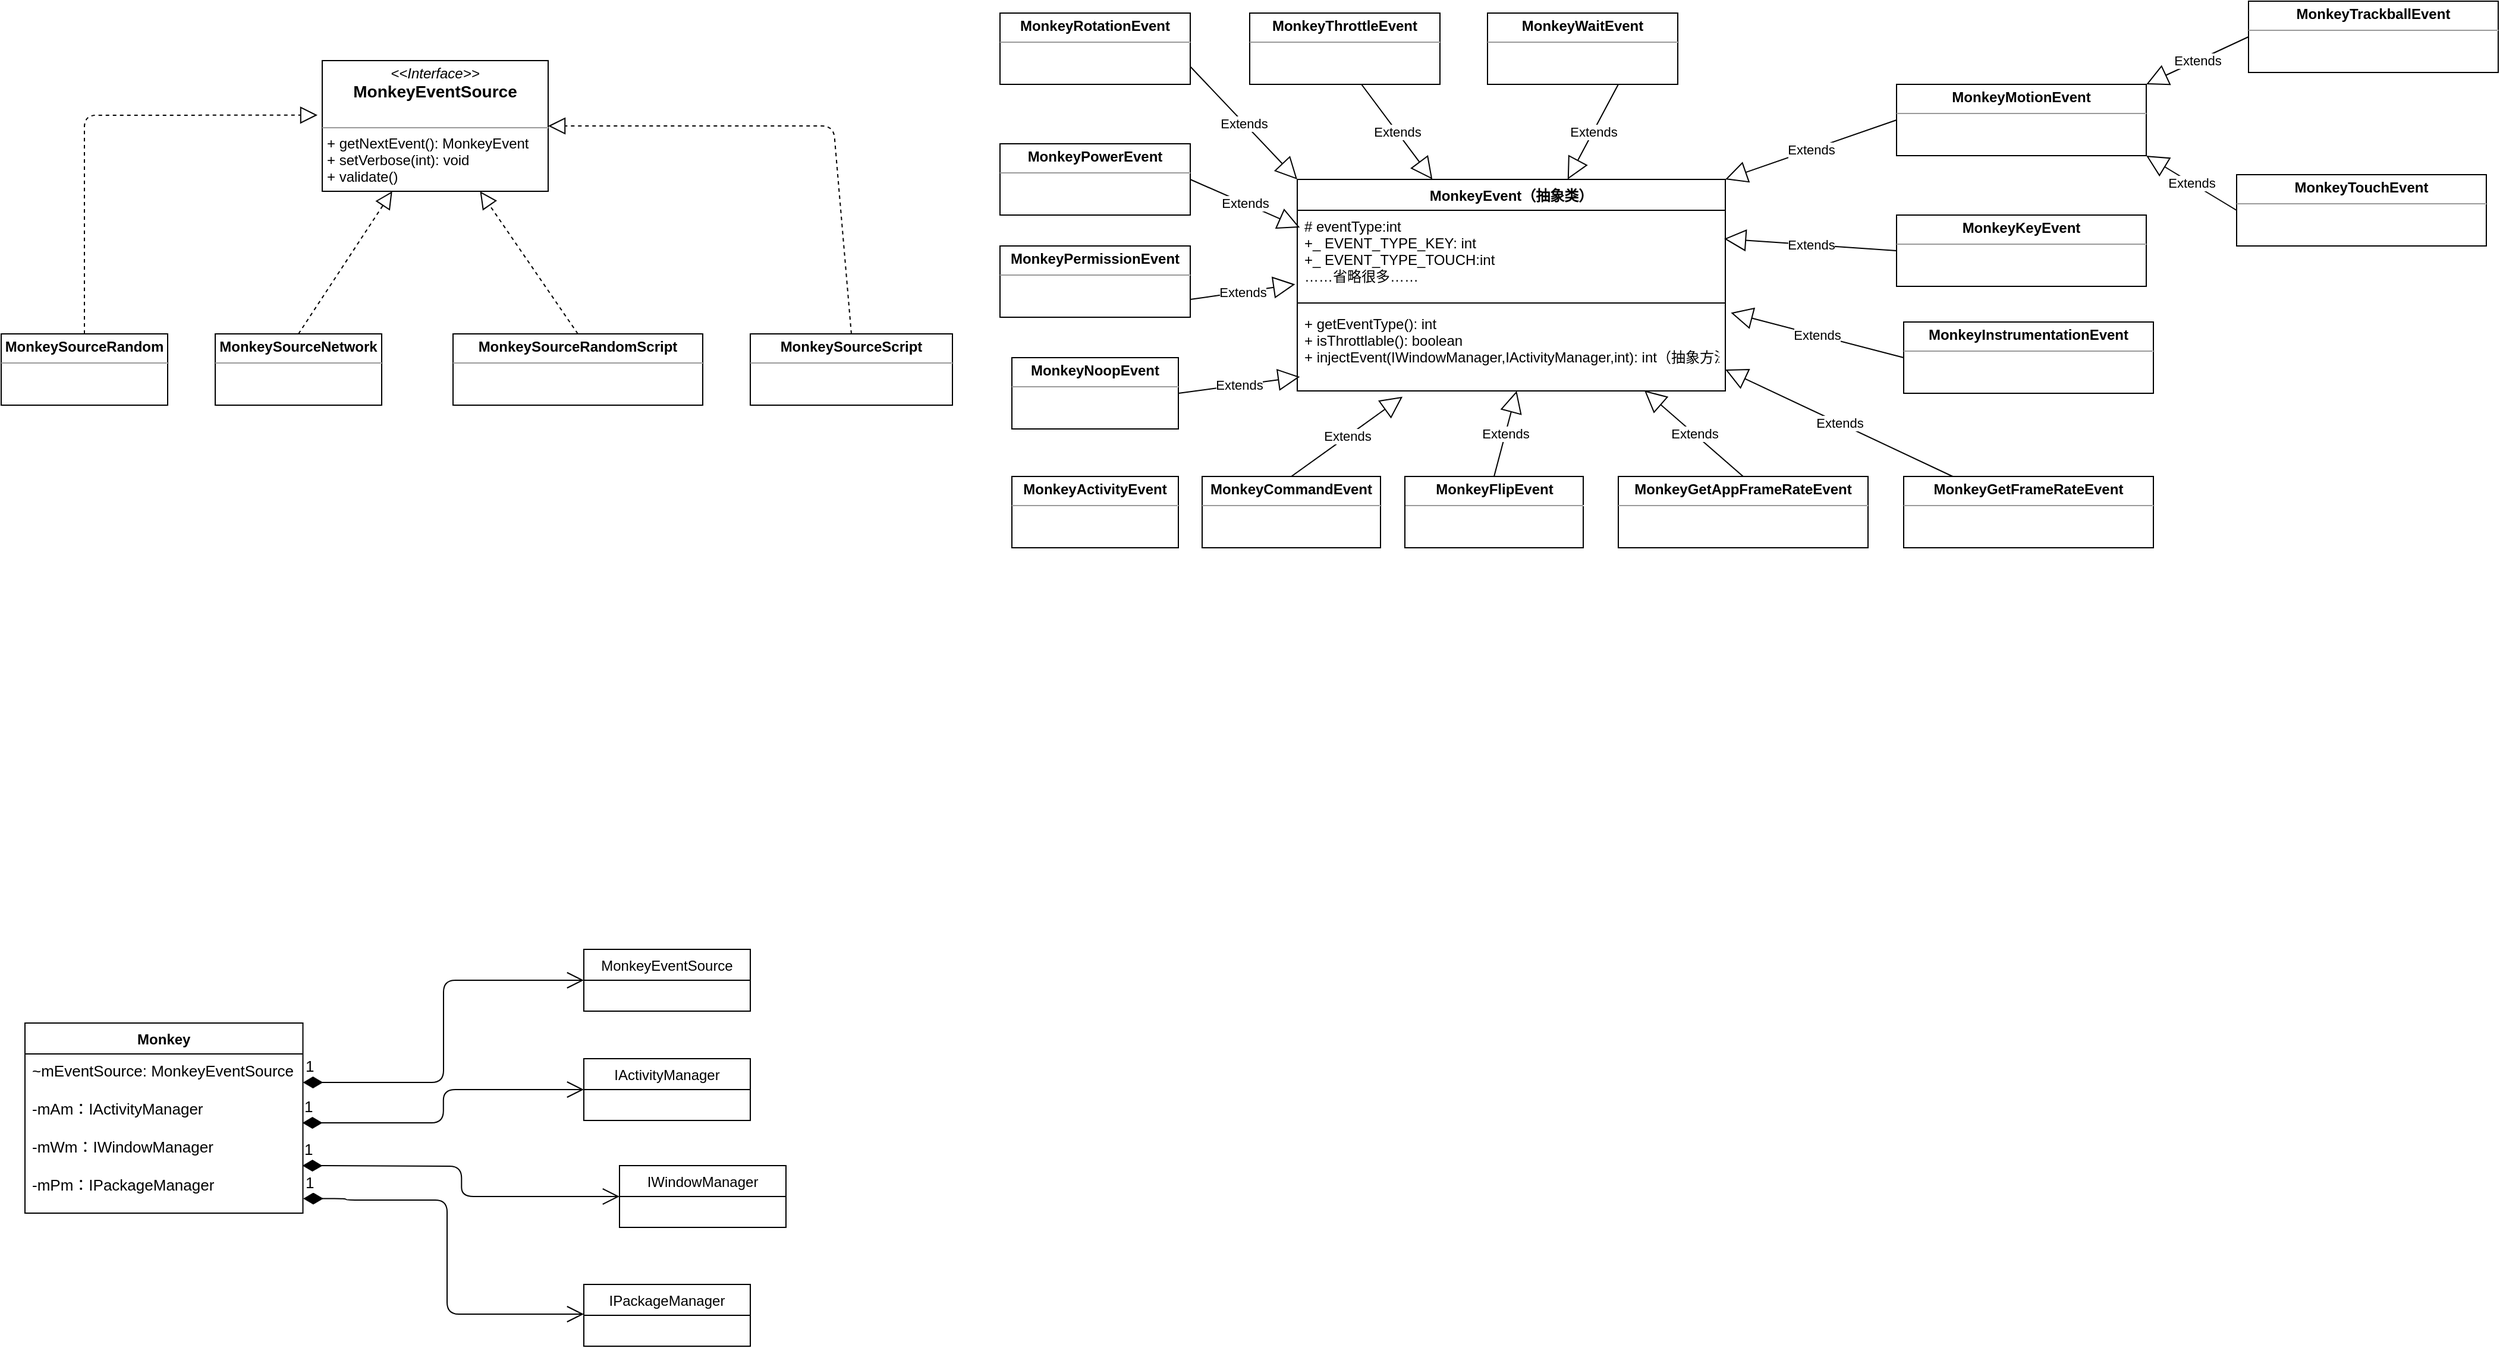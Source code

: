 <mxfile version="14.6.0" type="github">
  <diagram id="9hrWZ2OlY2vGvy5pUk7n" name="Page-1">
    <mxGraphModel dx="1626" dy="1869" grid="1" gridSize="10" guides="1" tooltips="1" connect="1" arrows="1" fold="1" page="1" pageScale="1" pageWidth="827" pageHeight="1169" math="0" shadow="0">
      <root>
        <mxCell id="0" />
        <mxCell id="1" parent="0" />
        <mxCell id="KLcH92BCnN7EI7pnvY39-1" value="Monkey" style="swimlane;fontStyle=1;align=center;verticalAlign=top;childLayout=stackLayout;horizontal=1;startSize=26;horizontalStack=0;resizeParent=1;resizeParentMax=0;resizeLast=0;collapsible=1;marginBottom=0;" parent="1" vertex="1">
          <mxGeometry x="80" y="10" width="233.75" height="160" as="geometry">
            <mxRectangle x="150" y="30" width="80" height="26" as="alternateBounds" />
          </mxGeometry>
        </mxCell>
        <mxCell id="KLcH92BCnN7EI7pnvY39-2" value="~mEventSource: MonkeyEventSource&#xa;&#xa;-mAm：IActivityManager&#xa;&#xa;-mWm：IWindowManager&#xa;&#xa;-mPm：IPackageManager&#xa;" style="text;strokeColor=none;fillColor=none;align=left;verticalAlign=top;spacingLeft=4;spacingRight=4;overflow=hidden;rotatable=0;points=[[0,0.5],[1,0.5]];portConstraint=eastwest;fontSize=13;" parent="KLcH92BCnN7EI7pnvY39-1" vertex="1">
          <mxGeometry y="26" width="233.75" height="134" as="geometry" />
        </mxCell>
        <mxCell id="KLcH92BCnN7EI7pnvY39-5" value="MonkeyEventSource" style="swimlane;fontStyle=0;childLayout=stackLayout;horizontal=1;startSize=26;fillColor=none;horizontalStack=0;resizeParent=1;resizeParentMax=0;resizeLast=0;collapsible=1;marginBottom=0;" parent="1" vertex="1">
          <mxGeometry x="550" y="-52" width="140" height="52" as="geometry">
            <mxRectangle x="471" y="59" width="140" height="26" as="alternateBounds" />
          </mxGeometry>
        </mxCell>
        <mxCell id="KLcH92BCnN7EI7pnvY39-32" value="IActivityManager" style="swimlane;fontStyle=0;childLayout=stackLayout;horizontal=1;startSize=26;fillColor=none;horizontalStack=0;resizeParent=1;resizeParentMax=0;resizeLast=0;collapsible=1;marginBottom=0;" parent="1" vertex="1">
          <mxGeometry x="550" y="40" width="140" height="52" as="geometry">
            <mxRectangle x="471" y="59" width="140" height="26" as="alternateBounds" />
          </mxGeometry>
        </mxCell>
        <mxCell id="KLcH92BCnN7EI7pnvY39-34" value="IWindowManager" style="swimlane;fontStyle=0;childLayout=stackLayout;horizontal=1;startSize=26;fillColor=none;horizontalStack=0;resizeParent=1;resizeParentMax=0;resizeLast=0;collapsible=1;marginBottom=0;" parent="1" vertex="1">
          <mxGeometry x="580" y="130" width="140" height="52" as="geometry">
            <mxRectangle x="471" y="59" width="140" height="26" as="alternateBounds" />
          </mxGeometry>
        </mxCell>
        <mxCell id="KLcH92BCnN7EI7pnvY39-36" value="IPackageManager" style="swimlane;fontStyle=0;childLayout=stackLayout;horizontal=1;startSize=26;fillColor=none;horizontalStack=0;resizeParent=1;resizeParentMax=0;resizeLast=0;collapsible=1;marginBottom=0;" parent="1" vertex="1">
          <mxGeometry x="550" y="230" width="140" height="52" as="geometry">
            <mxRectangle x="471" y="59" width="140" height="26" as="alternateBounds" />
          </mxGeometry>
        </mxCell>
        <mxCell id="KLcH92BCnN7EI7pnvY39-57" value="1" style="endArrow=open;html=1;endSize=12;startArrow=diamondThin;startSize=14;startFill=1;edgeStyle=orthogonalEdgeStyle;align=left;verticalAlign=bottom;fontSize=13;entryX=0;entryY=0.5;entryDx=0;entryDy=0;" parent="1" target="KLcH92BCnN7EI7pnvY39-5" edge="1">
          <mxGeometry x="-1" y="3" relative="1" as="geometry">
            <mxPoint x="313.75" y="60" as="sourcePoint" />
            <mxPoint x="473.75" y="60" as="targetPoint" />
            <Array as="points">
              <mxPoint x="432" y="60" />
              <mxPoint x="432" y="-26" />
            </Array>
          </mxGeometry>
        </mxCell>
        <mxCell id="KLcH92BCnN7EI7pnvY39-58" value="1" style="endArrow=open;html=1;endSize=12;startArrow=diamondThin;startSize=14;startFill=1;edgeStyle=orthogonalEdgeStyle;align=left;verticalAlign=bottom;fontSize=13;exitX=0.998;exitY=0.433;exitDx=0;exitDy=0;exitPerimeter=0;entryX=0;entryY=0.5;entryDx=0;entryDy=0;" parent="1" source="KLcH92BCnN7EI7pnvY39-2" target="KLcH92BCnN7EI7pnvY39-32" edge="1">
          <mxGeometry x="-1" y="3" relative="1" as="geometry">
            <mxPoint x="320" y="90" as="sourcePoint" />
            <mxPoint x="480" y="90" as="targetPoint" />
          </mxGeometry>
        </mxCell>
        <mxCell id="KLcH92BCnN7EI7pnvY39-60" value="1" style="endArrow=open;html=1;endSize=12;startArrow=diamondThin;startSize=14;startFill=1;edgeStyle=orthogonalEdgeStyle;align=left;verticalAlign=bottom;fontSize=13;exitX=0.998;exitY=0.433;exitDx=0;exitDy=0;exitPerimeter=0;entryX=0;entryY=0.5;entryDx=0;entryDy=0;" parent="1" target="KLcH92BCnN7EI7pnvY39-34" edge="1">
          <mxGeometry x="-1" y="3" relative="1" as="geometry">
            <mxPoint x="313.283" y="130.002" as="sourcePoint" />
            <mxPoint x="550" y="101.98" as="targetPoint" />
          </mxGeometry>
        </mxCell>
        <mxCell id="KLcH92BCnN7EI7pnvY39-61" value="1" style="endArrow=open;html=1;endSize=12;startArrow=diamondThin;startSize=14;startFill=1;edgeStyle=orthogonalEdgeStyle;align=left;verticalAlign=bottom;fontSize=13;entryX=0;entryY=0.5;entryDx=0;entryDy=0;exitX=1.001;exitY=0.916;exitDx=0;exitDy=0;exitPerimeter=0;" parent="1" edge="1">
          <mxGeometry x="-1" y="3" relative="1" as="geometry">
            <mxPoint x="313.984" y="157.744" as="sourcePoint" />
            <mxPoint x="550" y="255" as="targetPoint" />
            <Array as="points">
              <mxPoint x="350" y="158" />
              <mxPoint x="350" y="159" />
              <mxPoint x="435" y="159" />
              <mxPoint x="435" y="255" />
            </Array>
          </mxGeometry>
        </mxCell>
        <mxCell id="YMuANcOd0X8EwazFm_TY-2" value="&lt;p style=&quot;margin: 0px ; margin-top: 4px ; text-align: center&quot;&gt;&lt;i&gt;&amp;lt;&amp;lt;Interface&amp;gt;&amp;gt;&lt;/i&gt;&lt;br&gt;&lt;b&gt;&lt;font style=&quot;font-size: 14px&quot;&gt;MonkeyEventSource&lt;/font&gt;&lt;/b&gt;&lt;/p&gt;&lt;p style=&quot;margin: 0px ; margin-left: 4px&quot;&gt;&lt;br&gt;&lt;/p&gt;&lt;hr size=&quot;1&quot;&gt;&lt;p style=&quot;margin: 0px ; margin-left: 4px&quot;&gt;+ getNextEvent(): MonkeyEvent&lt;br&gt;+ setVerbose(int): void&lt;/p&gt;&lt;p style=&quot;margin: 0px ; margin-left: 4px&quot;&gt;+ validate()&lt;/p&gt;" style="verticalAlign=top;align=left;overflow=fill;fontSize=12;fontFamily=Helvetica;html=1;" vertex="1" parent="1">
          <mxGeometry x="330" y="-800" width="190" height="110" as="geometry" />
        </mxCell>
        <mxCell id="YMuANcOd0X8EwazFm_TY-3" value="&lt;p style=&quot;margin: 0px ; margin-top: 4px ; text-align: center&quot;&gt;&lt;b&gt;MonkeySourceRandom&lt;/b&gt;&lt;/p&gt;&lt;hr size=&quot;1&quot;&gt;&lt;div style=&quot;height: 2px&quot;&gt;&lt;/div&gt;" style="verticalAlign=top;align=left;overflow=fill;fontSize=12;fontFamily=Helvetica;html=1;" vertex="1" parent="1">
          <mxGeometry x="60" y="-570" width="140" height="60" as="geometry" />
        </mxCell>
        <mxCell id="YMuANcOd0X8EwazFm_TY-5" value="" style="endArrow=block;dashed=1;endFill=0;endSize=12;html=1;entryX=-0.021;entryY=0.417;entryDx=0;entryDy=0;entryPerimeter=0;exitX=0.5;exitY=0;exitDx=0;exitDy=0;" edge="1" parent="1" source="YMuANcOd0X8EwazFm_TY-3" target="YMuANcOd0X8EwazFm_TY-2">
          <mxGeometry width="160" relative="1" as="geometry">
            <mxPoint x="70" y="-660" as="sourcePoint" />
            <mxPoint x="230" y="-660" as="targetPoint" />
            <Array as="points">
              <mxPoint x="130" y="-754" />
            </Array>
          </mxGeometry>
        </mxCell>
        <mxCell id="YMuANcOd0X8EwazFm_TY-7" value="&lt;p style=&quot;margin: 0px ; margin-top: 4px ; text-align: center&quot;&gt;&lt;b&gt;MonkeySourceNetwork&lt;/b&gt;&lt;/p&gt;&lt;hr size=&quot;1&quot;&gt;&lt;div style=&quot;height: 2px&quot;&gt;&lt;/div&gt;" style="verticalAlign=top;align=left;overflow=fill;fontSize=12;fontFamily=Helvetica;html=1;" vertex="1" parent="1">
          <mxGeometry x="240" y="-570" width="140" height="60" as="geometry" />
        </mxCell>
        <mxCell id="YMuANcOd0X8EwazFm_TY-8" value="" style="endArrow=block;dashed=1;endFill=0;endSize=12;html=1;exitX=0.5;exitY=0;exitDx=0;exitDy=0;" edge="1" parent="1" source="YMuANcOd0X8EwazFm_TY-7" target="YMuANcOd0X8EwazFm_TY-2">
          <mxGeometry width="160" relative="1" as="geometry">
            <mxPoint x="340" y="-620" as="sourcePoint" />
            <mxPoint x="500" y="-620" as="targetPoint" />
          </mxGeometry>
        </mxCell>
        <mxCell id="YMuANcOd0X8EwazFm_TY-9" value="&lt;p style=&quot;margin: 0px ; margin-top: 4px ; text-align: center&quot;&gt;&lt;b&gt;MonkeySourceRandomScript&lt;/b&gt;&lt;/p&gt;&lt;hr size=&quot;1&quot;&gt;&lt;div style=&quot;height: 2px&quot;&gt;&lt;/div&gt;" style="verticalAlign=top;align=left;overflow=fill;fontSize=12;fontFamily=Helvetica;html=1;" vertex="1" parent="1">
          <mxGeometry x="440" y="-570" width="210" height="60" as="geometry" />
        </mxCell>
        <mxCell id="YMuANcOd0X8EwazFm_TY-10" value="" style="endArrow=block;dashed=1;endFill=0;endSize=12;html=1;exitX=0.5;exitY=0;exitDx=0;exitDy=0;" edge="1" parent="1" source="YMuANcOd0X8EwazFm_TY-9" target="YMuANcOd0X8EwazFm_TY-2">
          <mxGeometry width="160" relative="1" as="geometry">
            <mxPoint x="400" y="-570" as="sourcePoint" />
            <mxPoint x="460" y="-670" as="targetPoint" />
          </mxGeometry>
        </mxCell>
        <mxCell id="YMuANcOd0X8EwazFm_TY-14" value="&lt;p style=&quot;margin: 0px ; margin-top: 4px ; text-align: center&quot;&gt;&lt;b&gt;MonkeySourceScript&lt;/b&gt;&lt;/p&gt;&lt;hr size=&quot;1&quot;&gt;&lt;div style=&quot;height: 2px&quot;&gt;&lt;br&gt;&lt;/div&gt;" style="verticalAlign=top;align=left;overflow=fill;fontSize=12;fontFamily=Helvetica;html=1;" vertex="1" parent="1">
          <mxGeometry x="690" y="-570" width="170" height="60" as="geometry" />
        </mxCell>
        <mxCell id="YMuANcOd0X8EwazFm_TY-16" value="" style="endArrow=block;dashed=1;endFill=0;endSize=12;html=1;exitX=0.5;exitY=0;exitDx=0;exitDy=0;entryX=1;entryY=0.5;entryDx=0;entryDy=0;" edge="1" parent="1" source="YMuANcOd0X8EwazFm_TY-14" target="YMuANcOd0X8EwazFm_TY-2">
          <mxGeometry width="160" relative="1" as="geometry">
            <mxPoint x="772.29" y="-584" as="sourcePoint" />
            <mxPoint x="690.004" y="-704" as="targetPoint" />
            <Array as="points">
              <mxPoint x="760" y="-745" />
            </Array>
          </mxGeometry>
        </mxCell>
        <mxCell id="YMuANcOd0X8EwazFm_TY-17" value="MonkeyEvent（抽象类）" style="swimlane;fontStyle=1;align=center;verticalAlign=top;childLayout=stackLayout;horizontal=1;startSize=26;horizontalStack=0;resizeParent=1;resizeParentMax=0;resizeLast=0;collapsible=1;marginBottom=0;" vertex="1" parent="1">
          <mxGeometry x="1150" y="-700" width="360" height="178" as="geometry" />
        </mxCell>
        <mxCell id="YMuANcOd0X8EwazFm_TY-18" value="# eventType:int&#xa;+_ EVENT_TYPE_KEY: int&#xa;+_ EVENT_TYPE_TOUCH:int&#xa;……省略很多……&#xa;&#xa;" style="text;strokeColor=none;fillColor=none;align=left;verticalAlign=top;spacingLeft=4;spacingRight=4;overflow=hidden;rotatable=0;points=[[0,0.5],[1,0.5]];portConstraint=eastwest;" vertex="1" parent="YMuANcOd0X8EwazFm_TY-17">
          <mxGeometry y="26" width="360" height="74" as="geometry" />
        </mxCell>
        <mxCell id="YMuANcOd0X8EwazFm_TY-19" value="" style="line;strokeWidth=1;fillColor=none;align=left;verticalAlign=middle;spacingTop=-1;spacingLeft=3;spacingRight=3;rotatable=0;labelPosition=right;points=[];portConstraint=eastwest;" vertex="1" parent="YMuANcOd0X8EwazFm_TY-17">
          <mxGeometry y="100" width="360" height="8" as="geometry" />
        </mxCell>
        <mxCell id="YMuANcOd0X8EwazFm_TY-20" value="+ getEventType(): int&#xa;+ isThrottlable(): boolean&#xa;+ injectEvent(IWindowManager,IActivityManager,int): int（抽象方法）" style="text;strokeColor=none;fillColor=none;align=left;verticalAlign=top;spacingLeft=4;spacingRight=4;overflow=hidden;rotatable=0;points=[[0,0.5],[1,0.5]];portConstraint=eastwest;" vertex="1" parent="YMuANcOd0X8EwazFm_TY-17">
          <mxGeometry y="108" width="360" height="70" as="geometry" />
        </mxCell>
        <mxCell id="YMuANcOd0X8EwazFm_TY-21" value="&lt;p style=&quot;margin: 0px ; margin-top: 4px ; text-align: center&quot;&gt;&lt;b&gt;MonkeyActivityEvent&lt;/b&gt;&lt;/p&gt;&lt;hr size=&quot;1&quot;&gt;&lt;div style=&quot;height: 2px&quot;&gt;&lt;/div&gt;" style="verticalAlign=top;align=left;overflow=fill;fontSize=12;fontFamily=Helvetica;html=1;" vertex="1" parent="1">
          <mxGeometry x="910" y="-450" width="140" height="60" as="geometry" />
        </mxCell>
        <mxCell id="YMuANcOd0X8EwazFm_TY-23" value="&lt;p style=&quot;margin: 0px ; margin-top: 4px ; text-align: center&quot;&gt;&lt;b&gt;MonkeyCommandEvent&lt;/b&gt;&lt;/p&gt;&lt;hr size=&quot;1&quot;&gt;&lt;div style=&quot;height: 2px&quot;&gt;&lt;/div&gt;" style="verticalAlign=top;align=left;overflow=fill;fontSize=12;fontFamily=Helvetica;html=1;" vertex="1" parent="1">
          <mxGeometry x="1070" y="-450" width="150" height="60" as="geometry" />
        </mxCell>
        <mxCell id="YMuANcOd0X8EwazFm_TY-24" value="&lt;p style=&quot;margin: 0px ; margin-top: 4px ; text-align: center&quot;&gt;&lt;b&gt;MonkeyFlipEvent&lt;/b&gt;&lt;/p&gt;&lt;hr size=&quot;1&quot;&gt;&lt;div style=&quot;height: 2px&quot;&gt;&lt;/div&gt;" style="verticalAlign=top;align=left;overflow=fill;fontSize=12;fontFamily=Helvetica;html=1;" vertex="1" parent="1">
          <mxGeometry x="1240.5" y="-450" width="150" height="60" as="geometry" />
        </mxCell>
        <mxCell id="YMuANcOd0X8EwazFm_TY-25" value="&lt;p style=&quot;margin: 0px ; margin-top: 4px ; text-align: center&quot;&gt;&lt;b&gt;MonkeyGetAppFrameRateEvent&lt;/b&gt;&lt;/p&gt;&lt;hr size=&quot;1&quot;&gt;&lt;div style=&quot;height: 2px&quot;&gt;&lt;/div&gt;" style="verticalAlign=top;align=left;overflow=fill;fontSize=12;fontFamily=Helvetica;html=1;" vertex="1" parent="1">
          <mxGeometry x="1420" y="-450" width="210" height="60" as="geometry" />
        </mxCell>
        <mxCell id="YMuANcOd0X8EwazFm_TY-26" value="&lt;p style=&quot;margin: 0px ; margin-top: 4px ; text-align: center&quot;&gt;&lt;b&gt;MonkeyGetFrameRateEvent&lt;/b&gt;&lt;/p&gt;&lt;hr size=&quot;1&quot;&gt;&lt;div style=&quot;height: 2px&quot;&gt;&lt;/div&gt;" style="verticalAlign=top;align=left;overflow=fill;fontSize=12;fontFamily=Helvetica;html=1;" vertex="1" parent="1">
          <mxGeometry x="1660" y="-450" width="210" height="60" as="geometry" />
        </mxCell>
        <mxCell id="YMuANcOd0X8EwazFm_TY-27" value="&lt;p style=&quot;margin: 0px ; margin-top: 4px ; text-align: center&quot;&gt;&lt;b&gt;MonkeyInstrumentationEvent&lt;/b&gt;&lt;/p&gt;&lt;hr size=&quot;1&quot;&gt;&lt;div style=&quot;height: 2px&quot;&gt;&lt;/div&gt;" style="verticalAlign=top;align=left;overflow=fill;fontSize=12;fontFamily=Helvetica;html=1;" vertex="1" parent="1">
          <mxGeometry x="1660" y="-580" width="210" height="60" as="geometry" />
        </mxCell>
        <mxCell id="YMuANcOd0X8EwazFm_TY-28" value="&lt;p style=&quot;margin: 0px ; margin-top: 4px ; text-align: center&quot;&gt;&lt;b&gt;MonkeyKeyEvent&lt;/b&gt;&lt;/p&gt;&lt;hr size=&quot;1&quot;&gt;&lt;div style=&quot;height: 2px&quot;&gt;&lt;/div&gt;" style="verticalAlign=top;align=left;overflow=fill;fontSize=12;fontFamily=Helvetica;html=1;" vertex="1" parent="1">
          <mxGeometry x="1654" y="-670" width="210" height="60" as="geometry" />
        </mxCell>
        <mxCell id="YMuANcOd0X8EwazFm_TY-29" value="&lt;p style=&quot;margin: 0px ; margin-top: 4px ; text-align: center&quot;&gt;&lt;b&gt;MonkeyMotionEvent&lt;/b&gt;&lt;/p&gt;&lt;hr size=&quot;1&quot;&gt;&lt;div style=&quot;height: 2px&quot;&gt;&lt;/div&gt;" style="verticalAlign=top;align=left;overflow=fill;fontSize=12;fontFamily=Helvetica;html=1;" vertex="1" parent="1">
          <mxGeometry x="1654" y="-780" width="210" height="60" as="geometry" />
        </mxCell>
        <mxCell id="YMuANcOd0X8EwazFm_TY-30" value="&lt;p style=&quot;margin: 0px ; margin-top: 4px ; text-align: center&quot;&gt;&lt;b&gt;MonkeyNoopEvent&lt;/b&gt;&lt;/p&gt;&lt;hr size=&quot;1&quot;&gt;&lt;div style=&quot;height: 2px&quot;&gt;&lt;/div&gt;" style="verticalAlign=top;align=left;overflow=fill;fontSize=12;fontFamily=Helvetica;html=1;" vertex="1" parent="1">
          <mxGeometry x="910" y="-550" width="140" height="60" as="geometry" />
        </mxCell>
        <mxCell id="YMuANcOd0X8EwazFm_TY-31" value="&lt;p style=&quot;margin: 0px ; margin-top: 4px ; text-align: center&quot;&gt;&lt;b&gt;MonkeyPermissionEvent&lt;/b&gt;&lt;/p&gt;&lt;hr size=&quot;1&quot;&gt;&lt;div style=&quot;height: 2px&quot;&gt;&lt;/div&gt;" style="verticalAlign=top;align=left;overflow=fill;fontSize=12;fontFamily=Helvetica;html=1;" vertex="1" parent="1">
          <mxGeometry x="900" y="-644" width="160" height="60" as="geometry" />
        </mxCell>
        <mxCell id="YMuANcOd0X8EwazFm_TY-32" value="&lt;p style=&quot;margin: 0px ; margin-top: 4px ; text-align: center&quot;&gt;&lt;b&gt;MonkeyPowerEvent&lt;/b&gt;&lt;/p&gt;&lt;hr size=&quot;1&quot;&gt;&lt;div style=&quot;height: 2px&quot;&gt;&lt;/div&gt;" style="verticalAlign=top;align=left;overflow=fill;fontSize=12;fontFamily=Helvetica;html=1;" vertex="1" parent="1">
          <mxGeometry x="900" y="-730" width="160" height="60" as="geometry" />
        </mxCell>
        <mxCell id="YMuANcOd0X8EwazFm_TY-34" value="&lt;p style=&quot;margin: 0px ; margin-top: 4px ; text-align: center&quot;&gt;&lt;b&gt;MonkeyRotationEvent&lt;/b&gt;&lt;/p&gt;&lt;hr size=&quot;1&quot;&gt;&lt;div style=&quot;height: 2px&quot;&gt;&lt;/div&gt;" style="verticalAlign=top;align=left;overflow=fill;fontSize=12;fontFamily=Helvetica;html=1;" vertex="1" parent="1">
          <mxGeometry x="900" y="-840" width="160" height="60" as="geometry" />
        </mxCell>
        <mxCell id="YMuANcOd0X8EwazFm_TY-35" value="&lt;p style=&quot;margin: 0px ; margin-top: 4px ; text-align: center&quot;&gt;&lt;b&gt;MonkeyThrottleEvent&lt;/b&gt;&lt;/p&gt;&lt;hr size=&quot;1&quot;&gt;&lt;div style=&quot;height: 2px&quot;&gt;&lt;/div&gt;" style="verticalAlign=top;align=left;overflow=fill;fontSize=12;fontFamily=Helvetica;html=1;" vertex="1" parent="1">
          <mxGeometry x="1110" y="-840" width="160" height="60" as="geometry" />
        </mxCell>
        <mxCell id="YMuANcOd0X8EwazFm_TY-36" value="&lt;p style=&quot;margin: 0px ; margin-top: 4px ; text-align: center&quot;&gt;&lt;b&gt;MonkeyTouchEvent&lt;/b&gt;&lt;/p&gt;&lt;hr size=&quot;1&quot;&gt;&lt;div style=&quot;height: 2px&quot;&gt;&lt;/div&gt;" style="verticalAlign=top;align=left;overflow=fill;fontSize=12;fontFamily=Helvetica;html=1;" vertex="1" parent="1">
          <mxGeometry x="1940" y="-704" width="210" height="60" as="geometry" />
        </mxCell>
        <mxCell id="YMuANcOd0X8EwazFm_TY-37" value="&lt;p style=&quot;margin: 0px ; margin-top: 4px ; text-align: center&quot;&gt;&lt;b&gt;MonkeyTrackballEvent&lt;/b&gt;&lt;/p&gt;&lt;hr size=&quot;1&quot;&gt;&lt;div style=&quot;height: 2px&quot;&gt;&lt;/div&gt;" style="verticalAlign=top;align=left;overflow=fill;fontSize=12;fontFamily=Helvetica;html=1;" vertex="1" parent="1">
          <mxGeometry x="1950" y="-850" width="210" height="60" as="geometry" />
        </mxCell>
        <mxCell id="YMuANcOd0X8EwazFm_TY-38" value="&lt;p style=&quot;margin: 0px ; margin-top: 4px ; text-align: center&quot;&gt;&lt;b&gt;MonkeyWaitEvent&lt;/b&gt;&lt;/p&gt;&lt;hr size=&quot;1&quot;&gt;&lt;div style=&quot;height: 2px&quot;&gt;&lt;/div&gt;" style="verticalAlign=top;align=left;overflow=fill;fontSize=12;fontFamily=Helvetica;html=1;" vertex="1" parent="1">
          <mxGeometry x="1310" y="-840" width="160" height="60" as="geometry" />
        </mxCell>
        <mxCell id="YMuANcOd0X8EwazFm_TY-40" value="Extends" style="endArrow=block;endSize=16;endFill=0;html=1;entryX=0.246;entryY=1.069;entryDx=0;entryDy=0;entryPerimeter=0;exitX=0.5;exitY=0;exitDx=0;exitDy=0;" edge="1" parent="1" source="YMuANcOd0X8EwazFm_TY-23" target="YMuANcOd0X8EwazFm_TY-20">
          <mxGeometry width="160" relative="1" as="geometry">
            <mxPoint x="1090" y="-480" as="sourcePoint" />
            <mxPoint x="1250" y="-480" as="targetPoint" />
          </mxGeometry>
        </mxCell>
        <mxCell id="YMuANcOd0X8EwazFm_TY-42" value="Extends" style="endArrow=block;endSize=16;endFill=0;html=1;entryX=0.246;entryY=1.069;entryDx=0;entryDy=0;entryPerimeter=0;exitX=0.5;exitY=0;exitDx=0;exitDy=0;" edge="1" parent="1" source="YMuANcOd0X8EwazFm_TY-24">
          <mxGeometry width="160" relative="1" as="geometry">
            <mxPoint x="1241" y="-454.83" as="sourcePoint" />
            <mxPoint x="1334.56" y="-522.0" as="targetPoint" />
          </mxGeometry>
        </mxCell>
        <mxCell id="YMuANcOd0X8EwazFm_TY-43" value="Extends" style="endArrow=block;endSize=16;endFill=0;html=1;exitX=0.5;exitY=0;exitDx=0;exitDy=0;entryX=0.811;entryY=0.995;entryDx=0;entryDy=0;entryPerimeter=0;" edge="1" parent="1" source="YMuANcOd0X8EwazFm_TY-25" target="YMuANcOd0X8EwazFm_TY-20">
          <mxGeometry width="160" relative="1" as="geometry">
            <mxPoint x="1400" y="-454.83" as="sourcePoint" />
            <mxPoint x="1470" y="-500" as="targetPoint" />
          </mxGeometry>
        </mxCell>
        <mxCell id="YMuANcOd0X8EwazFm_TY-44" style="edgeStyle=orthogonalEdgeStyle;rounded=0;orthogonalLoop=1;jettySize=auto;html=1;exitX=0.5;exitY=1;exitDx=0;exitDy=0;" edge="1" parent="1" source="YMuANcOd0X8EwazFm_TY-28" target="YMuANcOd0X8EwazFm_TY-28">
          <mxGeometry relative="1" as="geometry" />
        </mxCell>
        <mxCell id="YMuANcOd0X8EwazFm_TY-45" value="Extends" style="endArrow=block;endSize=16;endFill=0;html=1;entryX=0.811;entryY=0.995;entryDx=0;entryDy=0;entryPerimeter=0;" edge="1" parent="1" source="YMuANcOd0X8EwazFm_TY-26">
          <mxGeometry width="160" relative="1" as="geometry">
            <mxPoint x="1593.04" y="-467.65" as="sourcePoint" />
            <mxPoint x="1510.0" y="-540.0" as="targetPoint" />
          </mxGeometry>
        </mxCell>
        <mxCell id="YMuANcOd0X8EwazFm_TY-46" value="Extends" style="endArrow=block;endSize=16;endFill=0;html=1;exitX=0;exitY=0.5;exitDx=0;exitDy=0;entryX=1.013;entryY=0.06;entryDx=0;entryDy=0;entryPerimeter=0;" edge="1" parent="1" source="YMuANcOd0X8EwazFm_TY-27" target="YMuANcOd0X8EwazFm_TY-20">
          <mxGeometry width="160" relative="1" as="geometry">
            <mxPoint x="1583.04" y="-527.65" as="sourcePoint" />
            <mxPoint x="1530" y="-590" as="targetPoint" />
          </mxGeometry>
        </mxCell>
        <mxCell id="YMuANcOd0X8EwazFm_TY-47" value="Extends" style="endArrow=block;endSize=16;endFill=0;html=1;exitX=0;exitY=0.5;exitDx=0;exitDy=0;entryX=1.013;entryY=0.06;entryDx=0;entryDy=0;entryPerimeter=0;" edge="1" parent="1" source="YMuANcOd0X8EwazFm_TY-28">
          <mxGeometry width="160" relative="1" as="geometry">
            <mxPoint x="1654.32" y="-612.2" as="sourcePoint" />
            <mxPoint x="1509.0" y="-650" as="targetPoint" />
          </mxGeometry>
        </mxCell>
        <mxCell id="YMuANcOd0X8EwazFm_TY-48" value="Extends" style="endArrow=block;endSize=16;endFill=0;html=1;exitX=0;exitY=0.5;exitDx=0;exitDy=0;entryX=1;entryY=0;entryDx=0;entryDy=0;" edge="1" parent="1" source="YMuANcOd0X8EwazFm_TY-29" target="YMuANcOd0X8EwazFm_TY-17">
          <mxGeometry width="160" relative="1" as="geometry">
            <mxPoint x="1630" y="-672.2" as="sourcePoint" />
            <mxPoint x="1484.68" y="-710" as="targetPoint" />
          </mxGeometry>
        </mxCell>
        <mxCell id="YMuANcOd0X8EwazFm_TY-49" value="Extends" style="endArrow=block;endSize=16;endFill=0;html=1;exitX=0;exitY=0.5;exitDx=0;exitDy=0;" edge="1" parent="1" target="YMuANcOd0X8EwazFm_TY-17">
          <mxGeometry width="160" relative="1" as="geometry">
            <mxPoint x="1420" y="-780" as="sourcePoint" />
            <mxPoint x="1276" y="-730" as="targetPoint" />
          </mxGeometry>
        </mxCell>
        <mxCell id="YMuANcOd0X8EwazFm_TY-50" value="Extends" style="endArrow=block;endSize=16;endFill=0;html=1;exitX=0;exitY=0.5;exitDx=0;exitDy=0;" edge="1" parent="1" target="YMuANcOd0X8EwazFm_TY-17">
          <mxGeometry width="160" relative="1" as="geometry">
            <mxPoint x="1204" y="-780" as="sourcePoint" />
            <mxPoint x="1060" y="-730" as="targetPoint" />
          </mxGeometry>
        </mxCell>
        <mxCell id="YMuANcOd0X8EwazFm_TY-51" value="Extends" style="endArrow=block;endSize=16;endFill=0;html=1;exitX=1;exitY=0.75;exitDx=0;exitDy=0;entryX=0;entryY=0;entryDx=0;entryDy=0;" edge="1" parent="1" source="YMuANcOd0X8EwazFm_TY-34" target="YMuANcOd0X8EwazFm_TY-17">
          <mxGeometry width="160" relative="1" as="geometry">
            <mxPoint x="1174" y="-760" as="sourcePoint" />
            <mxPoint x="1030" y="-710" as="targetPoint" />
          </mxGeometry>
        </mxCell>
        <mxCell id="YMuANcOd0X8EwazFm_TY-54" value="Extends" style="endArrow=block;endSize=16;endFill=0;html=1;entryX=0.006;entryY=0.196;entryDx=0;entryDy=0;entryPerimeter=0;exitX=1;exitY=0.5;exitDx=0;exitDy=0;" edge="1" parent="1" source="YMuANcOd0X8EwazFm_TY-32" target="YMuANcOd0X8EwazFm_TY-18">
          <mxGeometry width="160" relative="1" as="geometry">
            <mxPoint x="1130.94" y="-598" as="sourcePoint" />
            <mxPoint x="1150" y="-670" as="targetPoint" />
          </mxGeometry>
        </mxCell>
        <mxCell id="YMuANcOd0X8EwazFm_TY-55" value="Extends" style="endArrow=block;endSize=16;endFill=0;html=1;entryX=-0.005;entryY=0.842;entryDx=0;entryDy=0;entryPerimeter=0;exitX=1;exitY=0.75;exitDx=0;exitDy=0;" edge="1" parent="1" source="YMuANcOd0X8EwazFm_TY-31" target="YMuANcOd0X8EwazFm_TY-18">
          <mxGeometry width="160" relative="1" as="geometry">
            <mxPoint x="1090.94" y="-570" as="sourcePoint" />
            <mxPoint x="1110" y="-642" as="targetPoint" />
          </mxGeometry>
        </mxCell>
        <mxCell id="YMuANcOd0X8EwazFm_TY-56" value="Extends" style="endArrow=block;endSize=16;endFill=0;html=1;entryX=0.006;entryY=0.831;entryDx=0;entryDy=0;entryPerimeter=0;exitX=1;exitY=0.5;exitDx=0;exitDy=0;" edge="1" parent="1" source="YMuANcOd0X8EwazFm_TY-30" target="YMuANcOd0X8EwazFm_TY-20">
          <mxGeometry width="160" relative="1" as="geometry">
            <mxPoint x="1345.5" y="-420" as="sourcePoint" />
            <mxPoint x="1364.56" y="-492" as="targetPoint" />
          </mxGeometry>
        </mxCell>
        <mxCell id="YMuANcOd0X8EwazFm_TY-57" value="Extends" style="endArrow=block;endSize=16;endFill=0;html=1;entryX=1;entryY=0;entryDx=0;entryDy=0;exitX=0;exitY=0.5;exitDx=0;exitDy=0;" edge="1" parent="1" source="YMuANcOd0X8EwazFm_TY-37" target="YMuANcOd0X8EwazFm_TY-29">
          <mxGeometry width="160" relative="1" as="geometry">
            <mxPoint x="1930" y="-780" as="sourcePoint" />
            <mxPoint x="1830" y="-750" as="targetPoint" />
          </mxGeometry>
        </mxCell>
        <mxCell id="YMuANcOd0X8EwazFm_TY-58" value="Extends" style="endArrow=block;endSize=16;endFill=0;html=1;exitX=0;exitY=0.5;exitDx=0;exitDy=0;entryX=1;entryY=1;entryDx=0;entryDy=0;" edge="1" parent="1" source="YMuANcOd0X8EwazFm_TY-36" target="YMuANcOd0X8EwazFm_TY-29">
          <mxGeometry width="160" relative="1" as="geometry">
            <mxPoint x="1920" y="-680" as="sourcePoint" />
            <mxPoint x="1874" y="-680" as="targetPoint" />
          </mxGeometry>
        </mxCell>
      </root>
    </mxGraphModel>
  </diagram>
</mxfile>
